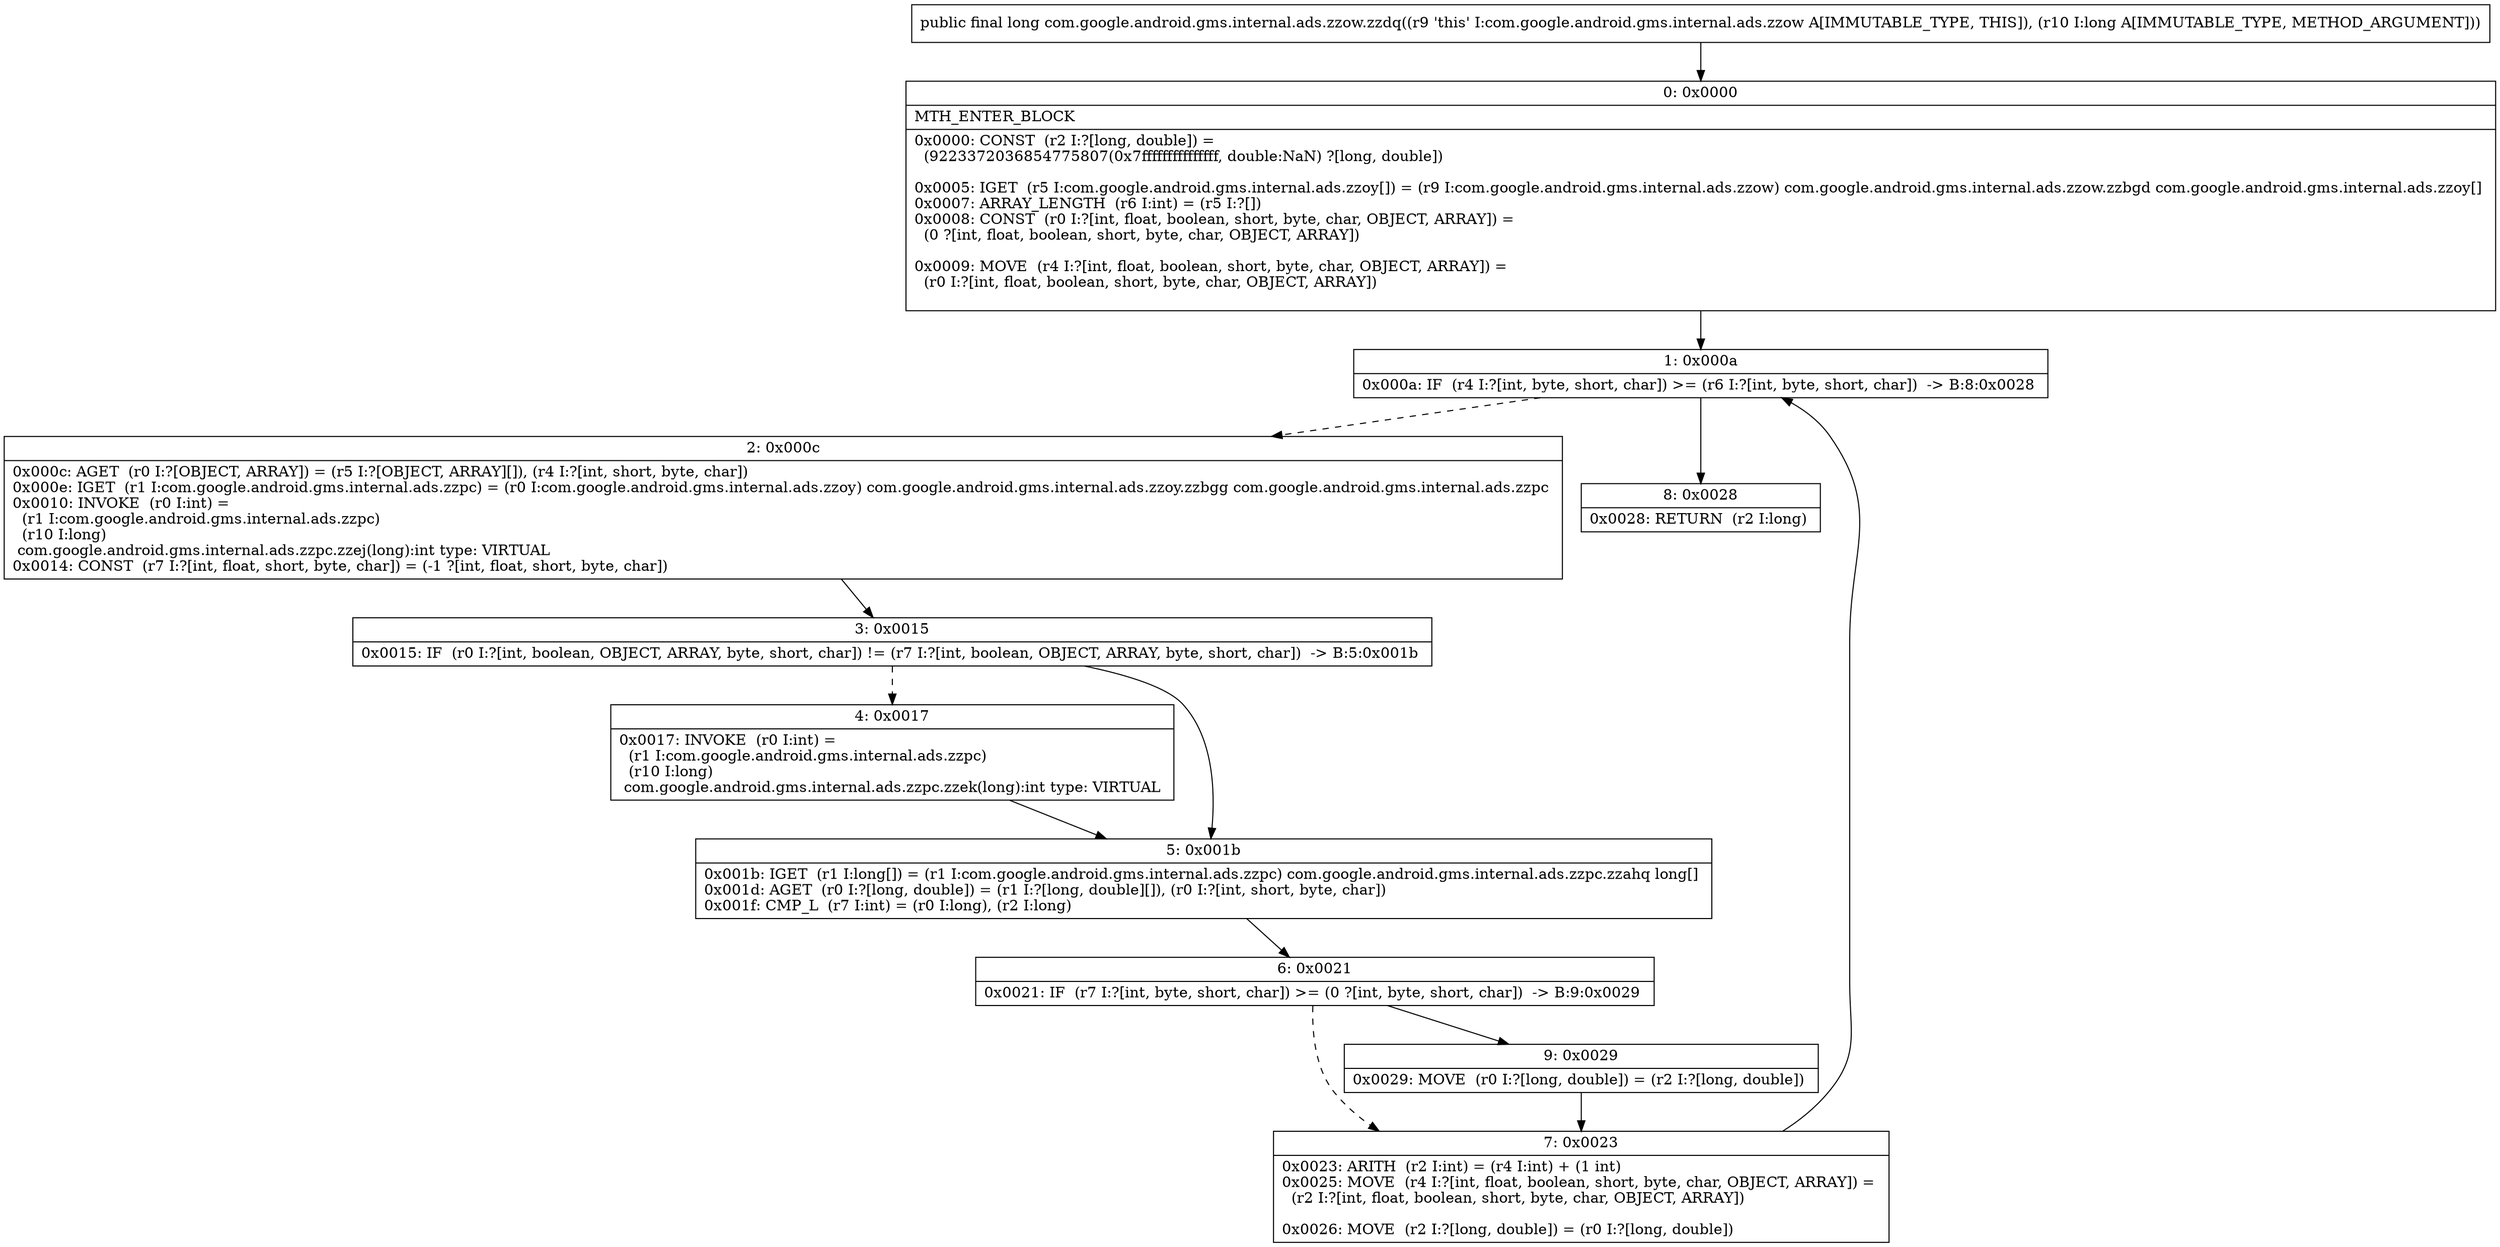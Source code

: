 digraph "CFG forcom.google.android.gms.internal.ads.zzow.zzdq(J)J" {
Node_0 [shape=record,label="{0\:\ 0x0000|MTH_ENTER_BLOCK\l|0x0000: CONST  (r2 I:?[long, double]) = \l  (9223372036854775807(0x7fffffffffffffff, double:NaN) ?[long, double])\l \l0x0005: IGET  (r5 I:com.google.android.gms.internal.ads.zzoy[]) = (r9 I:com.google.android.gms.internal.ads.zzow) com.google.android.gms.internal.ads.zzow.zzbgd com.google.android.gms.internal.ads.zzoy[] \l0x0007: ARRAY_LENGTH  (r6 I:int) = (r5 I:?[]) \l0x0008: CONST  (r0 I:?[int, float, boolean, short, byte, char, OBJECT, ARRAY]) = \l  (0 ?[int, float, boolean, short, byte, char, OBJECT, ARRAY])\l \l0x0009: MOVE  (r4 I:?[int, float, boolean, short, byte, char, OBJECT, ARRAY]) = \l  (r0 I:?[int, float, boolean, short, byte, char, OBJECT, ARRAY])\l \l}"];
Node_1 [shape=record,label="{1\:\ 0x000a|0x000a: IF  (r4 I:?[int, byte, short, char]) \>= (r6 I:?[int, byte, short, char])  \-\> B:8:0x0028 \l}"];
Node_2 [shape=record,label="{2\:\ 0x000c|0x000c: AGET  (r0 I:?[OBJECT, ARRAY]) = (r5 I:?[OBJECT, ARRAY][]), (r4 I:?[int, short, byte, char]) \l0x000e: IGET  (r1 I:com.google.android.gms.internal.ads.zzpc) = (r0 I:com.google.android.gms.internal.ads.zzoy) com.google.android.gms.internal.ads.zzoy.zzbgg com.google.android.gms.internal.ads.zzpc \l0x0010: INVOKE  (r0 I:int) = \l  (r1 I:com.google.android.gms.internal.ads.zzpc)\l  (r10 I:long)\l com.google.android.gms.internal.ads.zzpc.zzej(long):int type: VIRTUAL \l0x0014: CONST  (r7 I:?[int, float, short, byte, char]) = (\-1 ?[int, float, short, byte, char]) \l}"];
Node_3 [shape=record,label="{3\:\ 0x0015|0x0015: IF  (r0 I:?[int, boolean, OBJECT, ARRAY, byte, short, char]) != (r7 I:?[int, boolean, OBJECT, ARRAY, byte, short, char])  \-\> B:5:0x001b \l}"];
Node_4 [shape=record,label="{4\:\ 0x0017|0x0017: INVOKE  (r0 I:int) = \l  (r1 I:com.google.android.gms.internal.ads.zzpc)\l  (r10 I:long)\l com.google.android.gms.internal.ads.zzpc.zzek(long):int type: VIRTUAL \l}"];
Node_5 [shape=record,label="{5\:\ 0x001b|0x001b: IGET  (r1 I:long[]) = (r1 I:com.google.android.gms.internal.ads.zzpc) com.google.android.gms.internal.ads.zzpc.zzahq long[] \l0x001d: AGET  (r0 I:?[long, double]) = (r1 I:?[long, double][]), (r0 I:?[int, short, byte, char]) \l0x001f: CMP_L  (r7 I:int) = (r0 I:long), (r2 I:long) \l}"];
Node_6 [shape=record,label="{6\:\ 0x0021|0x0021: IF  (r7 I:?[int, byte, short, char]) \>= (0 ?[int, byte, short, char])  \-\> B:9:0x0029 \l}"];
Node_7 [shape=record,label="{7\:\ 0x0023|0x0023: ARITH  (r2 I:int) = (r4 I:int) + (1 int) \l0x0025: MOVE  (r4 I:?[int, float, boolean, short, byte, char, OBJECT, ARRAY]) = \l  (r2 I:?[int, float, boolean, short, byte, char, OBJECT, ARRAY])\l \l0x0026: MOVE  (r2 I:?[long, double]) = (r0 I:?[long, double]) \l}"];
Node_8 [shape=record,label="{8\:\ 0x0028|0x0028: RETURN  (r2 I:long) \l}"];
Node_9 [shape=record,label="{9\:\ 0x0029|0x0029: MOVE  (r0 I:?[long, double]) = (r2 I:?[long, double]) \l}"];
MethodNode[shape=record,label="{public final long com.google.android.gms.internal.ads.zzow.zzdq((r9 'this' I:com.google.android.gms.internal.ads.zzow A[IMMUTABLE_TYPE, THIS]), (r10 I:long A[IMMUTABLE_TYPE, METHOD_ARGUMENT])) }"];
MethodNode -> Node_0;
Node_0 -> Node_1;
Node_1 -> Node_2[style=dashed];
Node_1 -> Node_8;
Node_2 -> Node_3;
Node_3 -> Node_4[style=dashed];
Node_3 -> Node_5;
Node_4 -> Node_5;
Node_5 -> Node_6;
Node_6 -> Node_7[style=dashed];
Node_6 -> Node_9;
Node_7 -> Node_1;
Node_9 -> Node_7;
}

